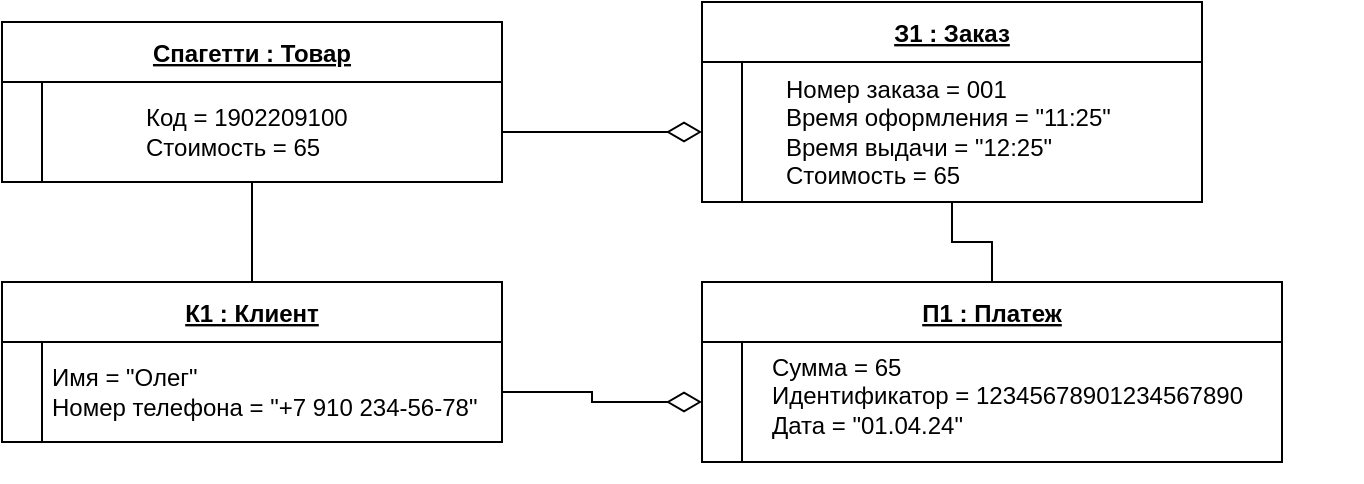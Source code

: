 <mxfile version="24.4.13" type="github">
  <diagram id="R2lEEEUBdFMjLlhIrx00" name="Page-1">
    <mxGraphModel dx="719" dy="365" grid="1" gridSize="10" guides="1" tooltips="1" connect="1" arrows="1" fold="1" page="1" pageScale="1" pageWidth="850" pageHeight="1100" math="0" shadow="0" extFonts="Permanent Marker^https://fonts.googleapis.com/css?family=Permanent+Marker">
      <root>
        <mxCell id="0" />
        <mxCell id="1" parent="0" />
        <mxCell id="NPN9Zi6-Gm8Cj7-BHe_N-7" value="" style="group" vertex="1" connectable="0" parent="1">
          <mxGeometry x="120" y="250" width="250" height="80" as="geometry" />
        </mxCell>
        <mxCell id="NPN9Zi6-Gm8Cj7-BHe_N-2" value="К1 : Клиент" style="shape=table;startSize=30;container=1;collapsible=1;childLayout=tableLayout;fixedRows=1;rowLines=0;fontStyle=5;align=center;resizeLast=1;" vertex="1" parent="NPN9Zi6-Gm8Cj7-BHe_N-7">
          <mxGeometry width="250" height="80" as="geometry" />
        </mxCell>
        <mxCell id="NPN9Zi6-Gm8Cj7-BHe_N-3" value="" style="shape=partialRectangle;collapsible=0;dropTarget=0;pointerEvents=0;fillColor=none;points=[[0,0.5],[1,0.5]];portConstraint=eastwest;top=0;left=0;right=0;bottom=0;" vertex="1" parent="NPN9Zi6-Gm8Cj7-BHe_N-2">
          <mxGeometry y="30" width="250" height="50" as="geometry" />
        </mxCell>
        <mxCell id="NPN9Zi6-Gm8Cj7-BHe_N-4" value="" style="shape=partialRectangle;overflow=hidden;connectable=0;fillColor=none;top=0;left=0;bottom=0;right=0;" vertex="1" parent="NPN9Zi6-Gm8Cj7-BHe_N-3">
          <mxGeometry width="20" height="50" as="geometry">
            <mxRectangle width="20" height="50" as="alternateBounds" />
          </mxGeometry>
        </mxCell>
        <mxCell id="NPN9Zi6-Gm8Cj7-BHe_N-5" value="" style="shape=partialRectangle;overflow=hidden;connectable=0;fillColor=none;top=0;left=0;bottom=0;right=0;align=left;spacingLeft=6;" vertex="1" parent="NPN9Zi6-Gm8Cj7-BHe_N-3">
          <mxGeometry x="20" width="230" height="50" as="geometry">
            <mxRectangle width="230" height="50" as="alternateBounds" />
          </mxGeometry>
        </mxCell>
        <mxCell id="NPN9Zi6-Gm8Cj7-BHe_N-6" value="Имя = &quot;Олег&quot;&lt;div&gt;Номер телефона = &quot;+7 910 234-56-78&quot;&amp;nbsp;&lt;/div&gt;" style="text;strokeColor=none;align=left;fillColor=none;html=1;verticalAlign=middle;whiteSpace=wrap;rounded=0;" vertex="1" parent="NPN9Zi6-Gm8Cj7-BHe_N-7">
          <mxGeometry x="22.5" y="40" width="227.5" height="30" as="geometry" />
        </mxCell>
        <mxCell id="NPN9Zi6-Gm8Cj7-BHe_N-8" value="" style="group" vertex="1" connectable="0" parent="1">
          <mxGeometry x="470" y="110" width="250" height="100" as="geometry" />
        </mxCell>
        <mxCell id="NPN9Zi6-Gm8Cj7-BHe_N-9" value="З1 : Заказ" style="shape=table;startSize=30;container=1;collapsible=1;childLayout=tableLayout;fixedRows=1;rowLines=0;fontStyle=5;align=center;resizeLast=1;" vertex="1" parent="NPN9Zi6-Gm8Cj7-BHe_N-8">
          <mxGeometry width="250" height="100" as="geometry" />
        </mxCell>
        <mxCell id="NPN9Zi6-Gm8Cj7-BHe_N-10" value="" style="shape=partialRectangle;collapsible=0;dropTarget=0;pointerEvents=0;fillColor=none;points=[[0,0.5],[1,0.5]];portConstraint=eastwest;top=0;left=0;right=0;bottom=0;" vertex="1" parent="NPN9Zi6-Gm8Cj7-BHe_N-9">
          <mxGeometry y="30" width="250" height="70" as="geometry" />
        </mxCell>
        <mxCell id="NPN9Zi6-Gm8Cj7-BHe_N-11" value="" style="shape=partialRectangle;overflow=hidden;connectable=0;fillColor=none;top=0;left=0;bottom=0;right=0;" vertex="1" parent="NPN9Zi6-Gm8Cj7-BHe_N-10">
          <mxGeometry width="20" height="70" as="geometry">
            <mxRectangle width="20" height="70" as="alternateBounds" />
          </mxGeometry>
        </mxCell>
        <mxCell id="NPN9Zi6-Gm8Cj7-BHe_N-12" value="" style="shape=partialRectangle;overflow=hidden;connectable=0;fillColor=none;top=0;left=0;bottom=0;right=0;align=left;spacingLeft=6;" vertex="1" parent="NPN9Zi6-Gm8Cj7-BHe_N-10">
          <mxGeometry x="20" width="230" height="70" as="geometry">
            <mxRectangle width="230" height="70" as="alternateBounds" />
          </mxGeometry>
        </mxCell>
        <mxCell id="NPN9Zi6-Gm8Cj7-BHe_N-13" value="Номер заказа = 001&lt;div&gt;Время оформления = &quot;11:25&quot;&lt;/div&gt;&lt;div&gt;Время выдачи = &quot;12:25&quot;&lt;/div&gt;&lt;div&gt;Стоимость = 65&amp;nbsp;&lt;/div&gt;" style="text;strokeColor=none;align=left;fillColor=none;html=1;verticalAlign=middle;whiteSpace=wrap;rounded=0;" vertex="1" parent="NPN9Zi6-Gm8Cj7-BHe_N-8">
          <mxGeometry x="40" y="50" width="185" height="30" as="geometry" />
        </mxCell>
        <mxCell id="NPN9Zi6-Gm8Cj7-BHe_N-14" value="" style="group" vertex="1" connectable="0" parent="1">
          <mxGeometry x="120" y="120" width="250" height="80" as="geometry" />
        </mxCell>
        <mxCell id="C-vyLk0tnHw3VtMMgP7b-23" value="Спагетти : Товар" style="shape=table;startSize=30;container=1;collapsible=1;childLayout=tableLayout;fixedRows=1;rowLines=0;fontStyle=5;align=center;resizeLast=1;" parent="NPN9Zi6-Gm8Cj7-BHe_N-14" vertex="1">
          <mxGeometry width="250" height="80" as="geometry" />
        </mxCell>
        <mxCell id="C-vyLk0tnHw3VtMMgP7b-27" value="" style="shape=partialRectangle;collapsible=0;dropTarget=0;pointerEvents=0;fillColor=none;points=[[0,0.5],[1,0.5]];portConstraint=eastwest;top=0;left=0;right=0;bottom=0;" parent="C-vyLk0tnHw3VtMMgP7b-23" vertex="1">
          <mxGeometry y="30" width="250" height="50" as="geometry" />
        </mxCell>
        <mxCell id="C-vyLk0tnHw3VtMMgP7b-28" value="" style="shape=partialRectangle;overflow=hidden;connectable=0;fillColor=none;top=0;left=0;bottom=0;right=0;" parent="C-vyLk0tnHw3VtMMgP7b-27" vertex="1">
          <mxGeometry width="20" height="50" as="geometry">
            <mxRectangle width="20" height="50" as="alternateBounds" />
          </mxGeometry>
        </mxCell>
        <mxCell id="C-vyLk0tnHw3VtMMgP7b-29" value="" style="shape=partialRectangle;overflow=hidden;connectable=0;fillColor=none;top=0;left=0;bottom=0;right=0;align=left;spacingLeft=6;" parent="C-vyLk0tnHw3VtMMgP7b-27" vertex="1">
          <mxGeometry x="20" width="230" height="50" as="geometry">
            <mxRectangle width="230" height="50" as="alternateBounds" />
          </mxGeometry>
        </mxCell>
        <mxCell id="NPN9Zi6-Gm8Cj7-BHe_N-1" value="Код = 1902209100&lt;div&gt;Стоимость = 65&lt;/div&gt;" style="text;strokeColor=none;align=left;fillColor=none;html=1;verticalAlign=middle;whiteSpace=wrap;rounded=0;" vertex="1" parent="NPN9Zi6-Gm8Cj7-BHe_N-14">
          <mxGeometry x="70" y="40" width="160" height="30" as="geometry" />
        </mxCell>
        <mxCell id="NPN9Zi6-Gm8Cj7-BHe_N-15" value="" style="group" vertex="1" connectable="0" parent="1">
          <mxGeometry x="470" y="250" width="330" height="100" as="geometry" />
        </mxCell>
        <mxCell id="NPN9Zi6-Gm8Cj7-BHe_N-16" value="П1 : Платеж" style="shape=table;startSize=30;container=1;collapsible=1;childLayout=tableLayout;fixedRows=1;rowLines=0;fontStyle=5;align=center;resizeLast=1;" vertex="1" parent="NPN9Zi6-Gm8Cj7-BHe_N-15">
          <mxGeometry width="290" height="90" as="geometry" />
        </mxCell>
        <mxCell id="NPN9Zi6-Gm8Cj7-BHe_N-17" value="" style="shape=partialRectangle;collapsible=0;dropTarget=0;pointerEvents=0;fillColor=none;points=[[0,0.5],[1,0.5]];portConstraint=eastwest;top=0;left=0;right=0;bottom=0;" vertex="1" parent="NPN9Zi6-Gm8Cj7-BHe_N-16">
          <mxGeometry y="30" width="290" height="60" as="geometry" />
        </mxCell>
        <mxCell id="NPN9Zi6-Gm8Cj7-BHe_N-18" value="" style="shape=partialRectangle;overflow=hidden;connectable=0;fillColor=none;top=0;left=0;bottom=0;right=0;" vertex="1" parent="NPN9Zi6-Gm8Cj7-BHe_N-17">
          <mxGeometry width="20" height="60" as="geometry">
            <mxRectangle width="20" height="60" as="alternateBounds" />
          </mxGeometry>
        </mxCell>
        <mxCell id="NPN9Zi6-Gm8Cj7-BHe_N-19" value="" style="shape=partialRectangle;overflow=hidden;connectable=0;fillColor=none;top=0;left=0;bottom=0;right=0;align=left;spacingLeft=6;" vertex="1" parent="NPN9Zi6-Gm8Cj7-BHe_N-17">
          <mxGeometry x="20" width="270" height="60" as="geometry">
            <mxRectangle width="270" height="60" as="alternateBounds" />
          </mxGeometry>
        </mxCell>
        <mxCell id="NPN9Zi6-Gm8Cj7-BHe_N-20" value="Сумма = 65&lt;div&gt;Идентификатор = 12345678901234567890&amp;nbsp;&lt;/div&gt;&lt;div&gt;Дата = &quot;01.04.24&quot;&lt;/div&gt;" style="text;strokeColor=none;align=left;fillColor=none;html=1;verticalAlign=middle;whiteSpace=wrap;rounded=0;" vertex="1" parent="NPN9Zi6-Gm8Cj7-BHe_N-15">
          <mxGeometry x="32.5" y="40" width="257.5" height="33.33" as="geometry" />
        </mxCell>
        <mxCell id="NPN9Zi6-Gm8Cj7-BHe_N-21" value="" style="edgeStyle=orthogonalEdgeStyle;rounded=0;orthogonalLoop=1;jettySize=auto;html=1;startArrow=none;startFill=0;endArrow=diamondThin;endFill=0;endSize=15;" edge="1" parent="1" source="C-vyLk0tnHw3VtMMgP7b-27" target="NPN9Zi6-Gm8Cj7-BHe_N-10">
          <mxGeometry relative="1" as="geometry">
            <Array as="points">
              <mxPoint x="440" y="175" />
              <mxPoint x="440" y="175" />
            </Array>
          </mxGeometry>
        </mxCell>
        <mxCell id="NPN9Zi6-Gm8Cj7-BHe_N-22" value="" style="edgeStyle=orthogonalEdgeStyle;rounded=0;orthogonalLoop=1;jettySize=auto;html=1;entryX=0.5;entryY=0;entryDx=0;entryDy=0;endArrow=none;endFill=0;" edge="1" parent="1" source="C-vyLk0tnHw3VtMMgP7b-23" target="NPN9Zi6-Gm8Cj7-BHe_N-2">
          <mxGeometry relative="1" as="geometry" />
        </mxCell>
        <mxCell id="NPN9Zi6-Gm8Cj7-BHe_N-23" value="" style="edgeStyle=orthogonalEdgeStyle;rounded=0;orthogonalLoop=1;jettySize=auto;html=1;entryX=0.5;entryY=0;entryDx=0;entryDy=0;endArrow=none;endFill=0;" edge="1" parent="1" source="NPN9Zi6-Gm8Cj7-BHe_N-9" target="NPN9Zi6-Gm8Cj7-BHe_N-16">
          <mxGeometry relative="1" as="geometry" />
        </mxCell>
        <mxCell id="NPN9Zi6-Gm8Cj7-BHe_N-24" value="" style="edgeStyle=orthogonalEdgeStyle;rounded=0;orthogonalLoop=1;jettySize=auto;html=1;entryX=0;entryY=0.5;entryDx=0;entryDy=0;endArrow=diamondThin;endFill=0;endSize=15;" edge="1" parent="1" source="NPN9Zi6-Gm8Cj7-BHe_N-6" target="NPN9Zi6-Gm8Cj7-BHe_N-17">
          <mxGeometry relative="1" as="geometry" />
        </mxCell>
      </root>
    </mxGraphModel>
  </diagram>
</mxfile>
